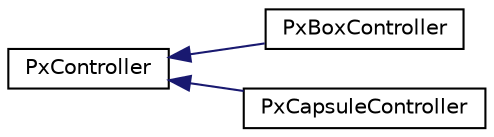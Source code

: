 digraph "Graphical Class Hierarchy"
{
  edge [fontname="Helvetica",fontsize="10",labelfontname="Helvetica",labelfontsize="10"];
  node [fontname="Helvetica",fontsize="10",shape=record];
  rankdir="LR";
  Node0 [label="PxController",height=0.2,width=0.4,color="black", fillcolor="white", style="filled",URL="$classPxController.html",tooltip="Base class for character controllers. "];
  Node0 -> Node1 [dir="back",color="midnightblue",fontsize="10",style="solid",fontname="Helvetica"];
  Node1 [label="PxBoxController",height=0.2,width=0.4,color="black", fillcolor="white", style="filled",URL="$classPxBoxController.html",tooltip="Box character controller. "];
  Node0 -> Node2 [dir="back",color="midnightblue",fontsize="10",style="solid",fontname="Helvetica"];
  Node2 [label="PxCapsuleController",height=0.2,width=0.4,color="black", fillcolor="white", style="filled",URL="$classPxCapsuleController.html",tooltip="A capsule character controller. "];
}
